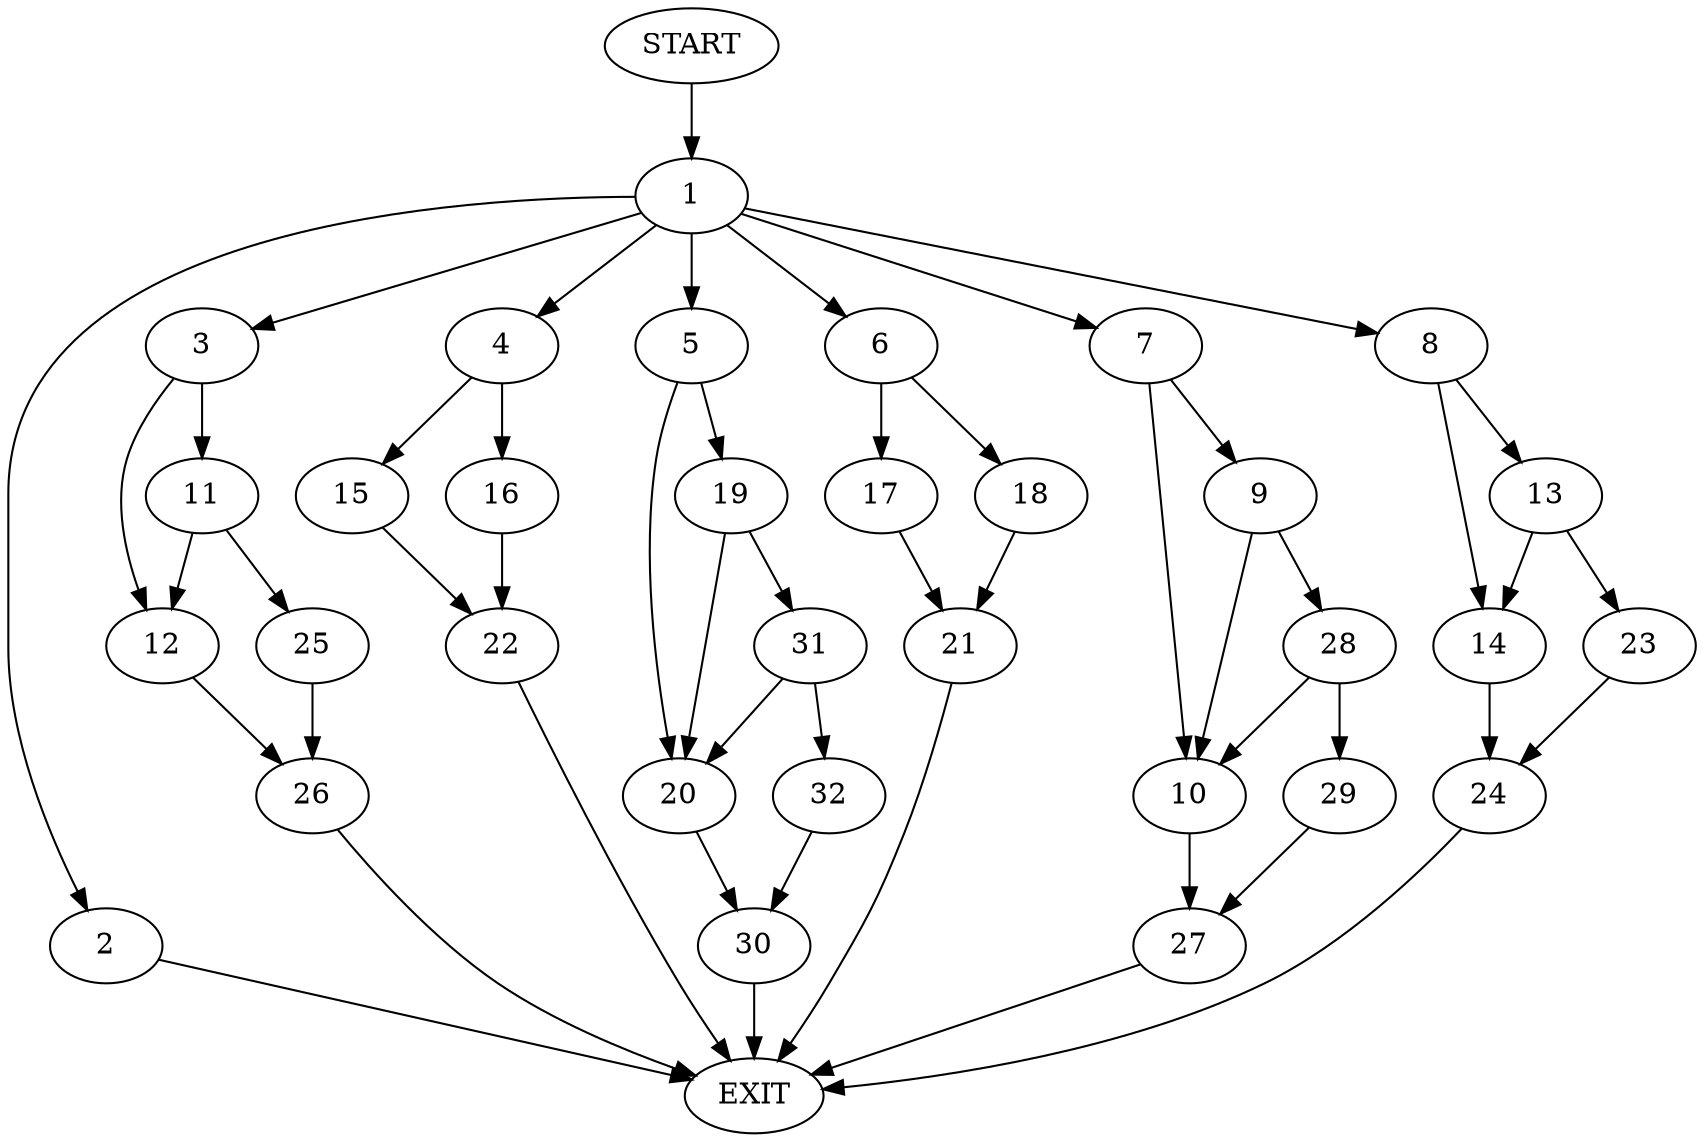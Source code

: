 digraph {
0 [label="START"]
33 [label="EXIT"]
0 -> 1
1 -> 2
1 -> 3
1 -> 4
1 -> 5
1 -> 6
1 -> 7
1 -> 8
7 -> 9
7 -> 10
2 -> 33
3 -> 11
3 -> 12
8 -> 13
8 -> 14
4 -> 15
4 -> 16
6 -> 17
6 -> 18
5 -> 19
5 -> 20
17 -> 21
18 -> 21
21 -> 33
15 -> 22
16 -> 22
22 -> 33
13 -> 14
13 -> 23
14 -> 24
23 -> 24
24 -> 33
11 -> 12
11 -> 25
12 -> 26
25 -> 26
26 -> 33
10 -> 27
9 -> 28
9 -> 10
28 -> 29
28 -> 10
29 -> 27
27 -> 33
20 -> 30
19 -> 31
19 -> 20
31 -> 32
31 -> 20
32 -> 30
30 -> 33
}
